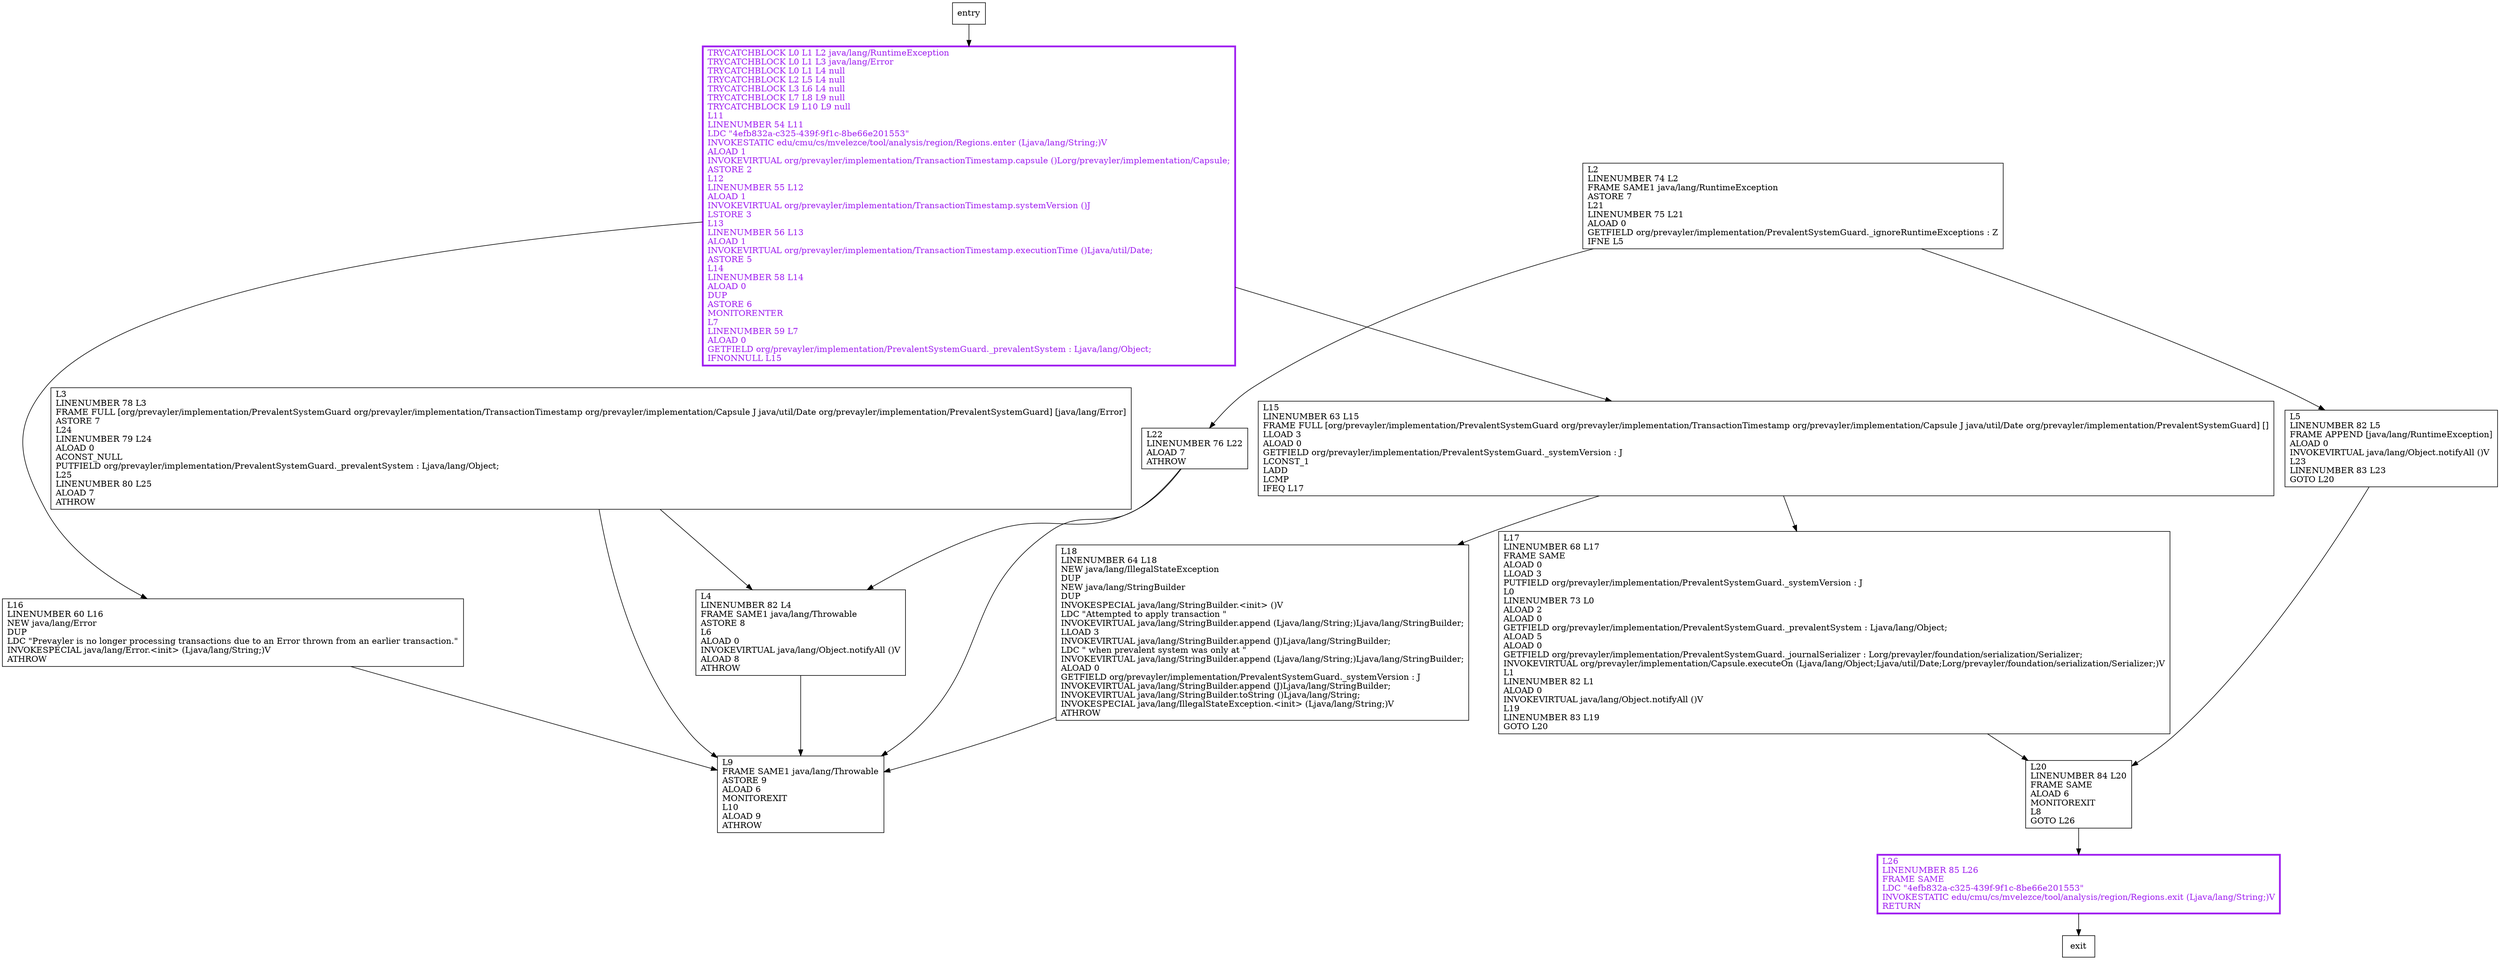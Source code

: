digraph receive {
node [shape=record];
986130095 [label="L9\lFRAME SAME1 java/lang/Throwable\lASTORE 9\lALOAD 6\lMONITOREXIT\lL10\lALOAD 9\lATHROW\l"];
1637670238 [label="L16\lLINENUMBER 60 L16\lNEW java/lang/Error\lDUP\lLDC \"Prevayler is no longer processing transactions due to an Error thrown from an earlier transaction.\"\lINVOKESPECIAL java/lang/Error.\<init\> (Ljava/lang/String;)V\lATHROW\l"];
785258025 [label="L26\lLINENUMBER 85 L26\lFRAME SAME\lLDC \"4efb832a-c325-439f-9f1c-8be66e201553\"\lINVOKESTATIC edu/cmu/cs/mvelezce/tool/analysis/region/Regions.exit (Ljava/lang/String;)V\lRETURN\l"];
145739790 [label="L22\lLINENUMBER 76 L22\lALOAD 7\lATHROW\l"];
2001049141 [label="TRYCATCHBLOCK L0 L1 L2 java/lang/RuntimeException\lTRYCATCHBLOCK L0 L1 L3 java/lang/Error\lTRYCATCHBLOCK L0 L1 L4 null\lTRYCATCHBLOCK L2 L5 L4 null\lTRYCATCHBLOCK L3 L6 L4 null\lTRYCATCHBLOCK L7 L8 L9 null\lTRYCATCHBLOCK L9 L10 L9 null\lL11\lLINENUMBER 54 L11\lLDC \"4efb832a-c325-439f-9f1c-8be66e201553\"\lINVOKESTATIC edu/cmu/cs/mvelezce/tool/analysis/region/Regions.enter (Ljava/lang/String;)V\lALOAD 1\lINVOKEVIRTUAL org/prevayler/implementation/TransactionTimestamp.capsule ()Lorg/prevayler/implementation/Capsule;\lASTORE 2\lL12\lLINENUMBER 55 L12\lALOAD 1\lINVOKEVIRTUAL org/prevayler/implementation/TransactionTimestamp.systemVersion ()J\lLSTORE 3\lL13\lLINENUMBER 56 L13\lALOAD 1\lINVOKEVIRTUAL org/prevayler/implementation/TransactionTimestamp.executionTime ()Ljava/util/Date;\lASTORE 5\lL14\lLINENUMBER 58 L14\lALOAD 0\lDUP\lASTORE 6\lMONITORENTER\lL7\lLINENUMBER 59 L7\lALOAD 0\lGETFIELD org/prevayler/implementation/PrevalentSystemGuard._prevalentSystem : Ljava/lang/Object;\lIFNONNULL L15\l"];
715497518 [label="L2\lLINENUMBER 74 L2\lFRAME SAME1 java/lang/RuntimeException\lASTORE 7\lL21\lLINENUMBER 75 L21\lALOAD 0\lGETFIELD org/prevayler/implementation/PrevalentSystemGuard._ignoreRuntimeExceptions : Z\lIFNE L5\l"];
111021846 [label="L3\lLINENUMBER 78 L3\lFRAME FULL [org/prevayler/implementation/PrevalentSystemGuard org/prevayler/implementation/TransactionTimestamp org/prevayler/implementation/Capsule J java/util/Date org/prevayler/implementation/PrevalentSystemGuard] [java/lang/Error]\lASTORE 7\lL24\lLINENUMBER 79 L24\lALOAD 0\lACONST_NULL\lPUTFIELD org/prevayler/implementation/PrevalentSystemGuard._prevalentSystem : Ljava/lang/Object;\lL25\lLINENUMBER 80 L25\lALOAD 7\lATHROW\l"];
1381214753 [label="L15\lLINENUMBER 63 L15\lFRAME FULL [org/prevayler/implementation/PrevalentSystemGuard org/prevayler/implementation/TransactionTimestamp org/prevayler/implementation/Capsule J java/util/Date org/prevayler/implementation/PrevalentSystemGuard] []\lLLOAD 3\lALOAD 0\lGETFIELD org/prevayler/implementation/PrevalentSystemGuard._systemVersion : J\lLCONST_1\lLADD\lLCMP\lIFEQ L17\l"];
782587714 [label="L18\lLINENUMBER 64 L18\lNEW java/lang/IllegalStateException\lDUP\lNEW java/lang/StringBuilder\lDUP\lINVOKESPECIAL java/lang/StringBuilder.\<init\> ()V\lLDC \"Attempted to apply transaction \"\lINVOKEVIRTUAL java/lang/StringBuilder.append (Ljava/lang/String;)Ljava/lang/StringBuilder;\lLLOAD 3\lINVOKEVIRTUAL java/lang/StringBuilder.append (J)Ljava/lang/StringBuilder;\lLDC \" when prevalent system was only at \"\lINVOKEVIRTUAL java/lang/StringBuilder.append (Ljava/lang/String;)Ljava/lang/StringBuilder;\lALOAD 0\lGETFIELD org/prevayler/implementation/PrevalentSystemGuard._systemVersion : J\lINVOKEVIRTUAL java/lang/StringBuilder.append (J)Ljava/lang/StringBuilder;\lINVOKEVIRTUAL java/lang/StringBuilder.toString ()Ljava/lang/String;\lINVOKESPECIAL java/lang/IllegalStateException.\<init\> (Ljava/lang/String;)V\lATHROW\l"];
213162397 [label="L5\lLINENUMBER 82 L5\lFRAME APPEND [java/lang/RuntimeException]\lALOAD 0\lINVOKEVIRTUAL java/lang/Object.notifyAll ()V\lL23\lLINENUMBER 83 L23\lGOTO L20\l"];
701762021 [label="L20\lLINENUMBER 84 L20\lFRAME SAME\lALOAD 6\lMONITOREXIT\lL8\lGOTO L26\l"];
29195231 [label="L4\lLINENUMBER 82 L4\lFRAME SAME1 java/lang/Throwable\lASTORE 8\lL6\lALOAD 0\lINVOKEVIRTUAL java/lang/Object.notifyAll ()V\lALOAD 8\lATHROW\l"];
1642658812 [label="L17\lLINENUMBER 68 L17\lFRAME SAME\lALOAD 0\lLLOAD 3\lPUTFIELD org/prevayler/implementation/PrevalentSystemGuard._systemVersion : J\lL0\lLINENUMBER 73 L0\lALOAD 2\lALOAD 0\lGETFIELD org/prevayler/implementation/PrevalentSystemGuard._prevalentSystem : Ljava/lang/Object;\lALOAD 5\lALOAD 0\lGETFIELD org/prevayler/implementation/PrevalentSystemGuard._journalSerializer : Lorg/prevayler/foundation/serialization/Serializer;\lINVOKEVIRTUAL org/prevayler/implementation/Capsule.executeOn (Ljava/lang/Object;Ljava/util/Date;Lorg/prevayler/foundation/serialization/Serializer;)V\lL1\lLINENUMBER 82 L1\lALOAD 0\lINVOKEVIRTUAL java/lang/Object.notifyAll ()V\lL19\lLINENUMBER 83 L19\lGOTO L20\l"];
entry;
exit;
1637670238 -> 986130095;
785258025 -> exit;
145739790 -> 986130095;
145739790 -> 29195231;
2001049141 -> 1637670238;
2001049141 -> 1381214753;
entry -> 2001049141;
715497518 -> 145739790;
715497518 -> 213162397;
111021846 -> 986130095;
111021846 -> 29195231;
1381214753 -> 782587714;
1381214753 -> 1642658812;
782587714 -> 986130095;
213162397 -> 701762021;
701762021 -> 785258025;
29195231 -> 986130095;
1642658812 -> 701762021;
785258025[fontcolor="purple", penwidth=3, color="purple"];
2001049141[fontcolor="purple", penwidth=3, color="purple"];
}
